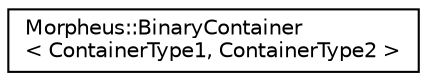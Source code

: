 digraph "Graphical Class Hierarchy"
{
 // LATEX_PDF_SIZE
  edge [fontname="Helvetica",fontsize="10",labelfontname="Helvetica",labelfontsize="10"];
  node [fontname="Helvetica",fontsize="10",shape=record];
  rankdir="LR";
  Node0 [label="Morpheus::BinaryContainer\l\< ContainerType1, ContainerType2 \>",height=0.2,width=0.4,color="black", fillcolor="white", style="filled",URL="$structMorpheus_1_1BinaryContainer.html",tooltip="A wrapper that constructs a new container type that holds two container types."];
}
